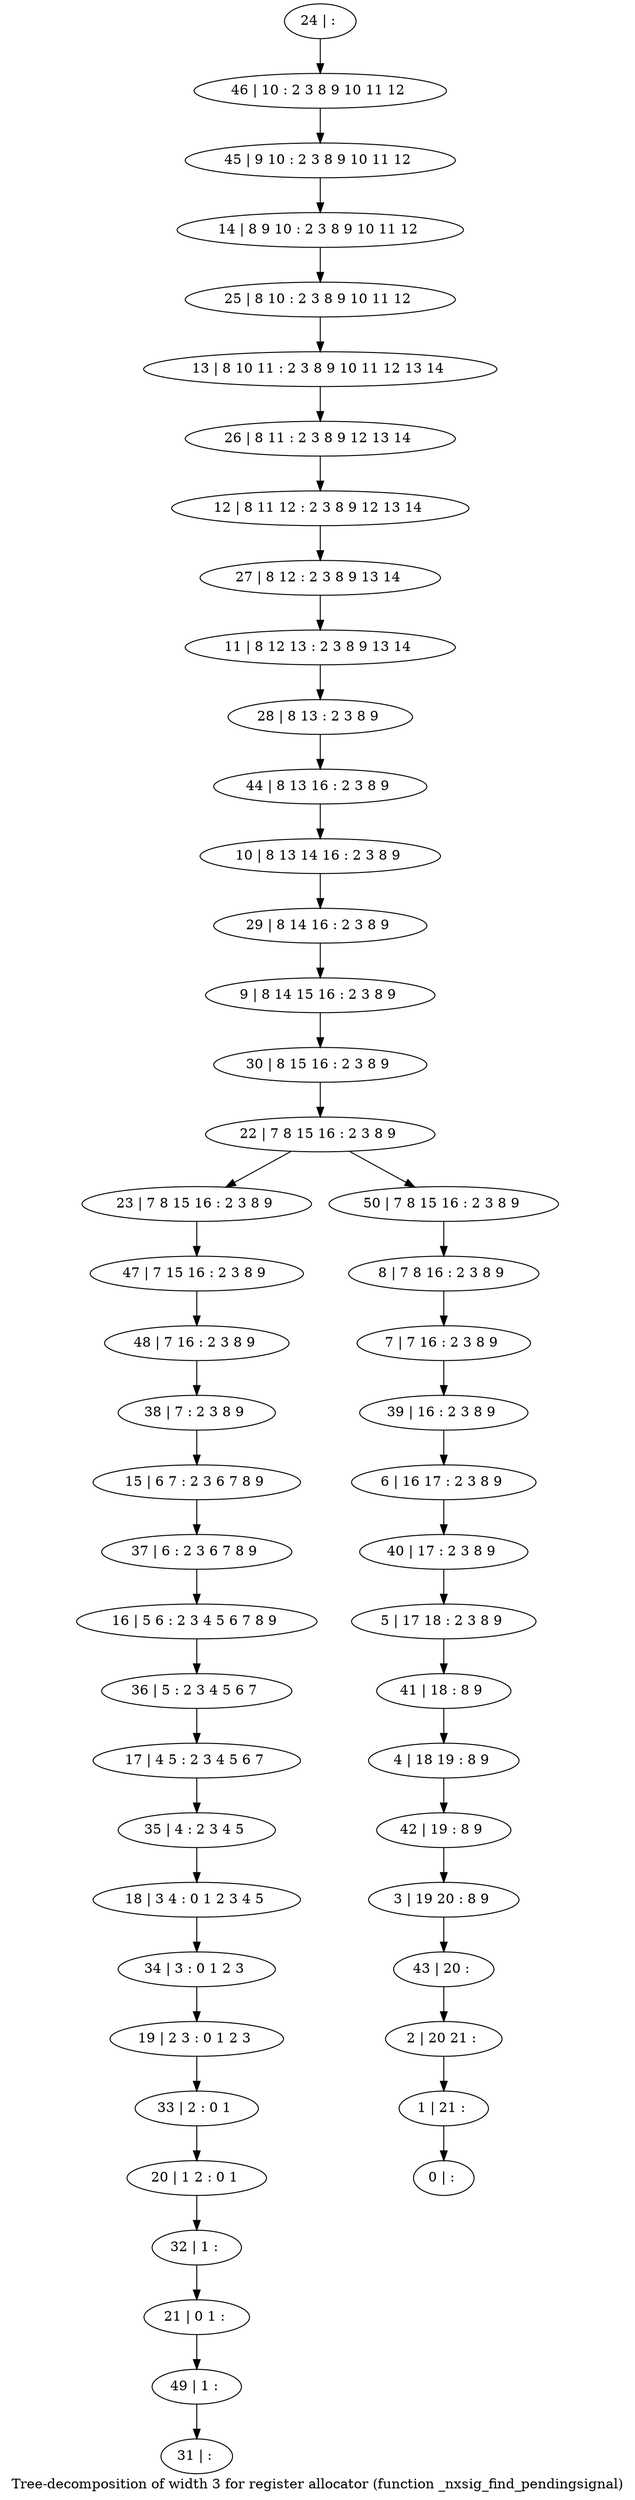 digraph G {
graph [label="Tree-decomposition of width 3 for register allocator (function _nxsig_find_pendingsignal)"]
0[label="0 | : "];
1[label="1 | 21 : "];
2[label="2 | 20 21 : "];
3[label="3 | 19 20 : 8 9 "];
4[label="4 | 18 19 : 8 9 "];
5[label="5 | 17 18 : 2 3 8 9 "];
6[label="6 | 16 17 : 2 3 8 9 "];
7[label="7 | 7 16 : 2 3 8 9 "];
8[label="8 | 7 8 16 : 2 3 8 9 "];
9[label="9 | 8 14 15 16 : 2 3 8 9 "];
10[label="10 | 8 13 14 16 : 2 3 8 9 "];
11[label="11 | 8 12 13 : 2 3 8 9 13 14 "];
12[label="12 | 8 11 12 : 2 3 8 9 12 13 14 "];
13[label="13 | 8 10 11 : 2 3 8 9 10 11 12 13 14 "];
14[label="14 | 8 9 10 : 2 3 8 9 10 11 12 "];
15[label="15 | 6 7 : 2 3 6 7 8 9 "];
16[label="16 | 5 6 : 2 3 4 5 6 7 8 9 "];
17[label="17 | 4 5 : 2 3 4 5 6 7 "];
18[label="18 | 3 4 : 0 1 2 3 4 5 "];
19[label="19 | 2 3 : 0 1 2 3 "];
20[label="20 | 1 2 : 0 1 "];
21[label="21 | 0 1 : "];
22[label="22 | 7 8 15 16 : 2 3 8 9 "];
23[label="23 | 7 8 15 16 : 2 3 8 9 "];
24[label="24 | : "];
25[label="25 | 8 10 : 2 3 8 9 10 11 12 "];
26[label="26 | 8 11 : 2 3 8 9 12 13 14 "];
27[label="27 | 8 12 : 2 3 8 9 13 14 "];
28[label="28 | 8 13 : 2 3 8 9 "];
29[label="29 | 8 14 16 : 2 3 8 9 "];
30[label="30 | 8 15 16 : 2 3 8 9 "];
31[label="31 | : "];
32[label="32 | 1 : "];
33[label="33 | 2 : 0 1 "];
34[label="34 | 3 : 0 1 2 3 "];
35[label="35 | 4 : 2 3 4 5 "];
36[label="36 | 5 : 2 3 4 5 6 7 "];
37[label="37 | 6 : 2 3 6 7 8 9 "];
38[label="38 | 7 : 2 3 8 9 "];
39[label="39 | 16 : 2 3 8 9 "];
40[label="40 | 17 : 2 3 8 9 "];
41[label="41 | 18 : 8 9 "];
42[label="42 | 19 : 8 9 "];
43[label="43 | 20 : "];
44[label="44 | 8 13 16 : 2 3 8 9 "];
45[label="45 | 9 10 : 2 3 8 9 10 11 12 "];
46[label="46 | 10 : 2 3 8 9 10 11 12 "];
47[label="47 | 7 15 16 : 2 3 8 9 "];
48[label="48 | 7 16 : 2 3 8 9 "];
49[label="49 | 1 : "];
50[label="50 | 7 8 15 16 : 2 3 8 9 "];
32->21 ;
20->32 ;
33->20 ;
19->33 ;
34->19 ;
18->34 ;
35->18 ;
17->35 ;
36->17 ;
16->36 ;
37->16 ;
15->37 ;
38->15 ;
23->47 ;
48->38 ;
47->48 ;
49->31 ;
21->49 ;
24->46 ;
46->45 ;
45->14 ;
14->25 ;
25->13 ;
13->26 ;
26->12 ;
12->27 ;
27->11 ;
11->28 ;
28->44 ;
44->10 ;
10->29 ;
29->9 ;
9->30 ;
30->22 ;
8->7 ;
7->39 ;
39->6 ;
6->40 ;
40->5 ;
5->41 ;
41->4 ;
4->42 ;
42->3 ;
3->43 ;
43->2 ;
2->1 ;
1->0 ;
50->8 ;
22->23 ;
22->50 ;
}
